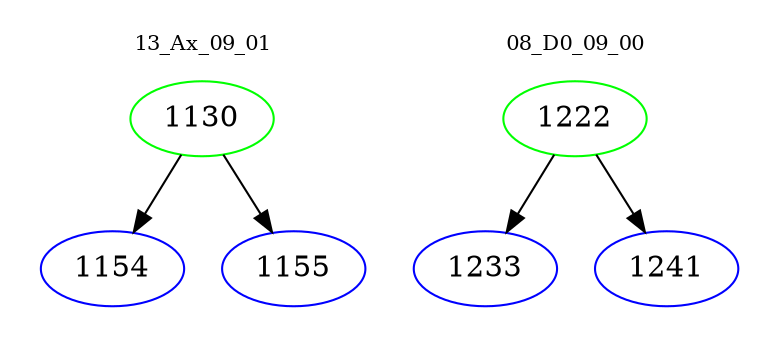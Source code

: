 digraph{
subgraph cluster_0 {
color = white
label = "13_Ax_09_01";
fontsize=10;
T0_1130 [label="1130", color="green"]
T0_1130 -> T0_1154 [color="black"]
T0_1154 [label="1154", color="blue"]
T0_1130 -> T0_1155 [color="black"]
T0_1155 [label="1155", color="blue"]
}
subgraph cluster_1 {
color = white
label = "08_D0_09_00";
fontsize=10;
T1_1222 [label="1222", color="green"]
T1_1222 -> T1_1233 [color="black"]
T1_1233 [label="1233", color="blue"]
T1_1222 -> T1_1241 [color="black"]
T1_1241 [label="1241", color="blue"]
}
}
